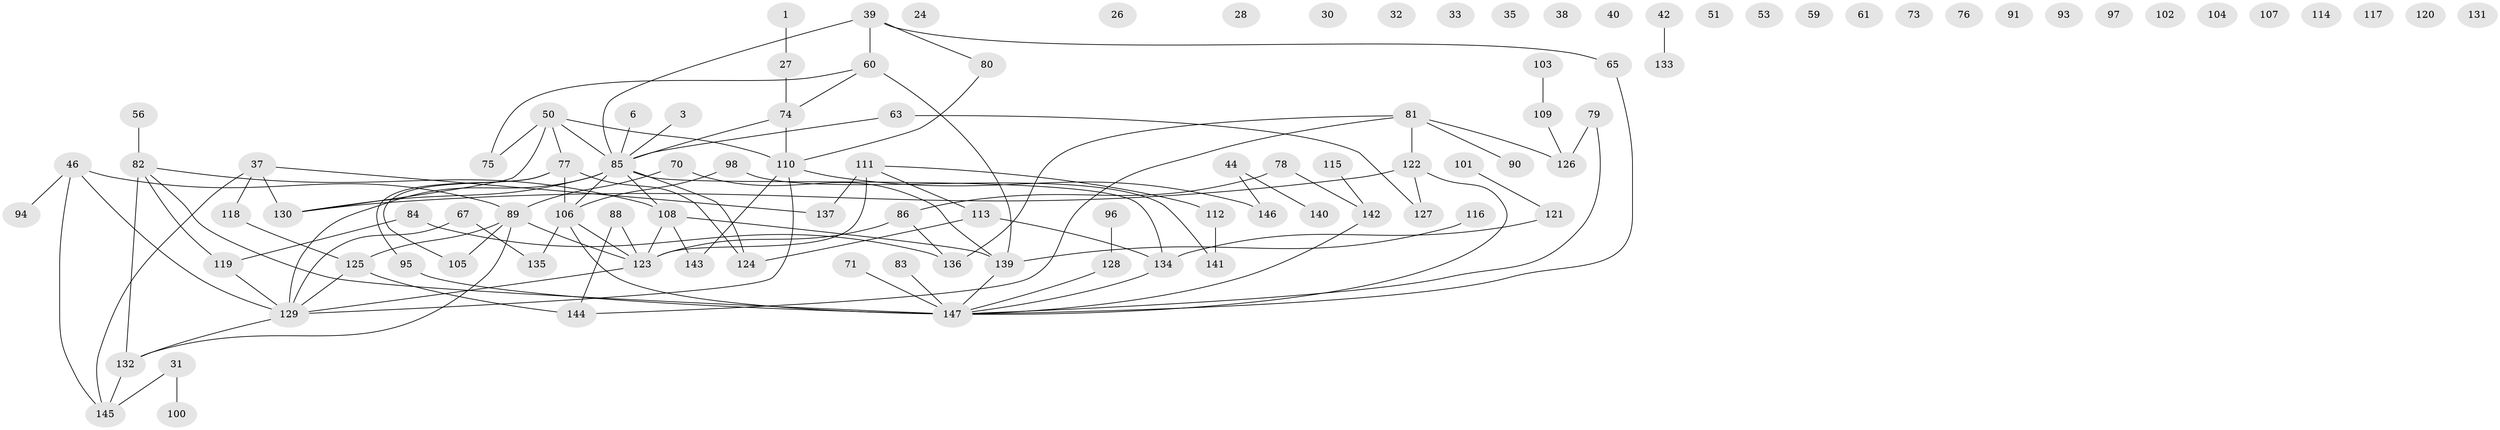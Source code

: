 // original degree distribution, {1: 0.17687074829931973, 4: 0.11564625850340136, 2: 0.2653061224489796, 3: 0.1564625850340136, 5: 0.08163265306122448, 6: 0.02040816326530612, 0: 0.17006802721088435, 9: 0.006802721088435374, 8: 0.006802721088435374}
// Generated by graph-tools (version 1.1) at 2025/43/03/04/25 21:43:21]
// undirected, 102 vertices, 115 edges
graph export_dot {
graph [start="1"]
  node [color=gray90,style=filled];
  1;
  3;
  6;
  24;
  26;
  27;
  28;
  30;
  31 [super="+9"];
  32;
  33;
  35;
  37;
  38;
  39;
  40;
  42;
  44;
  46;
  50;
  51;
  53;
  56;
  59;
  60;
  61;
  63;
  65;
  67;
  70;
  71;
  73;
  74 [super="+25"];
  75;
  76;
  77;
  78;
  79;
  80;
  81 [super="+62+41"];
  82 [super="+55"];
  83;
  84;
  85 [super="+15+16"];
  86;
  88;
  89 [super="+54+43"];
  90;
  91;
  93;
  94;
  95;
  96;
  97;
  98;
  100;
  101;
  102;
  103;
  104;
  105;
  106 [super="+57"];
  107;
  108 [super="+72"];
  109;
  110 [super="+69"];
  111 [super="+68+29"];
  112;
  113 [super="+19"];
  114;
  115;
  116;
  117;
  118;
  119;
  120;
  121;
  122 [super="+10+20"];
  123 [super="+99+52+87"];
  124 [super="+14+36"];
  125;
  126;
  127;
  128;
  129 [super="+64+45+66"];
  130 [super="+92"];
  131;
  132;
  133;
  134 [super="+47+49"];
  135;
  136;
  137;
  139;
  140;
  141;
  142 [super="+58"];
  143 [super="+23"];
  144 [super="+48"];
  145;
  146;
  147 [super="+22+138"];
  1 -- 27;
  3 -- 85;
  6 -- 85;
  27 -- 74;
  31 -- 100;
  31 -- 145;
  37 -- 118;
  37 -- 137;
  37 -- 145;
  37 -- 130;
  39 -- 60;
  39 -- 65;
  39 -- 80;
  39 -- 85;
  42 -- 133;
  44 -- 140;
  44 -- 146;
  46 -- 89;
  46 -- 94;
  46 -- 145;
  46 -- 129;
  50 -- 75;
  50 -- 77;
  50 -- 110;
  50 -- 130 [weight=2];
  50 -- 85;
  56 -- 82;
  60 -- 75;
  60 -- 139;
  60 -- 74;
  63 -- 85;
  63 -- 127;
  65 -- 147;
  67 -- 135;
  67 -- 129;
  70 -- 139;
  70 -- 89;
  71 -- 147;
  74 -- 85;
  74 -- 110;
  77 -- 95;
  77 -- 105;
  77 -- 106;
  77 -- 124;
  78 -- 86;
  78 -- 142;
  79 -- 126;
  79 -- 147;
  80 -- 110;
  81 -- 90;
  81 -- 126;
  81 -- 136;
  81 -- 144;
  81 -- 122;
  82 -- 132 [weight=2];
  82 -- 119;
  82 -- 147;
  82 -- 108;
  83 -- 147;
  84 -- 119;
  84 -- 136;
  85 -- 130;
  85 -- 106 [weight=2];
  85 -- 124;
  85 -- 134;
  85 -- 108;
  85 -- 129 [weight=2];
  86 -- 136;
  86 -- 123;
  88 -- 144;
  88 -- 123;
  89 -- 123;
  89 -- 132;
  89 -- 105;
  89 -- 125;
  95 -- 147 [weight=2];
  96 -- 128;
  98 -- 106;
  98 -- 141;
  101 -- 121;
  103 -- 109;
  106 -- 147 [weight=2];
  106 -- 135;
  106 -- 123;
  108 -- 139;
  108 -- 123;
  108 -- 143;
  109 -- 126;
  110 -- 143;
  110 -- 146;
  110 -- 129 [weight=2];
  111 -- 113;
  111 -- 123 [weight=2];
  111 -- 112;
  111 -- 137;
  112 -- 141;
  113 -- 134;
  113 -- 124;
  115 -- 142;
  116 -- 139;
  118 -- 125;
  119 -- 129;
  121 -- 134;
  122 -- 130;
  122 -- 127;
  122 -- 147;
  123 -- 129;
  125 -- 144;
  125 -- 129;
  128 -- 147;
  129 -- 132;
  132 -- 145;
  134 -- 147;
  139 -- 147;
  142 -- 147;
}
